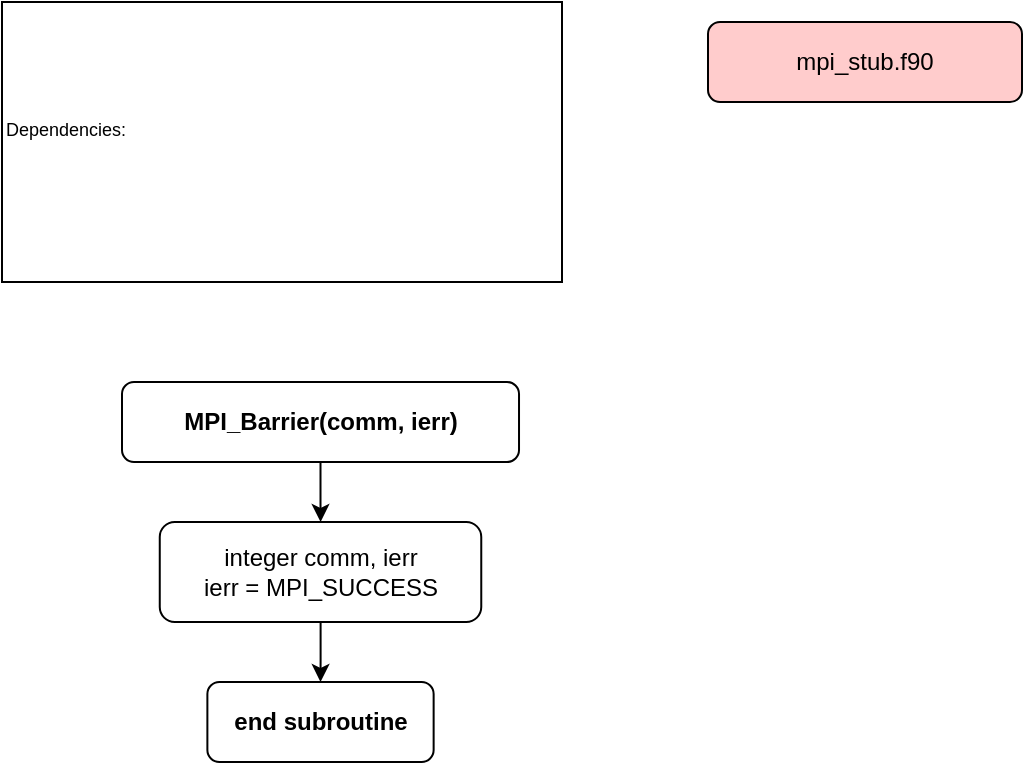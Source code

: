 <mxfile version="24.7.16">
  <diagram name="Page-1" id="PRd7FQZjsVaiXkbNxaNT">
    <mxGraphModel dx="1666" dy="749" grid="1" gridSize="10" guides="1" tooltips="1" connect="1" arrows="1" fold="1" page="1" pageScale="1" pageWidth="850" pageHeight="1100" math="0" shadow="0">
      <root>
        <mxCell id="0" />
        <mxCell id="1" parent="0" />
        <mxCell id="k_TeZD-Cbqsphx_-2Gbf-2" value="mpi_stub.f90" style="rounded=1;whiteSpace=wrap;html=1;fillColor=#FFCCCC;" parent="1" vertex="1">
          <mxGeometry x="373" y="30" width="157" height="40" as="geometry" />
        </mxCell>
        <mxCell id="k_TeZD-Cbqsphx_-2Gbf-3" value="&lt;div&gt;&lt;font style=&quot;font-size: 9px;&quot;&gt;Dependencies:&lt;/font&gt;&lt;/div&gt;&lt;div&gt;&lt;br&gt;&lt;/div&gt;" style="rounded=0;whiteSpace=wrap;html=1;align=left;" parent="1" vertex="1">
          <mxGeometry x="20" y="20" width="280" height="140" as="geometry" />
        </mxCell>
        <mxCell id="k_TeZD-Cbqsphx_-2Gbf-7" value="" style="edgeStyle=orthogonalEdgeStyle;rounded=0;orthogonalLoop=1;jettySize=auto;html=1;" parent="1" source="k_TeZD-Cbqsphx_-2Gbf-5" target="k_TeZD-Cbqsphx_-2Gbf-6" edge="1">
          <mxGeometry relative="1" as="geometry" />
        </mxCell>
        <mxCell id="k_TeZD-Cbqsphx_-2Gbf-5" value="MPI_Barrier(comm, ierr)" style="rounded=1;whiteSpace=wrap;html=1;fontStyle=1" parent="1" vertex="1">
          <mxGeometry x="80" y="210" width="198.51" height="40" as="geometry" />
        </mxCell>
        <mxCell id="k_TeZD-Cbqsphx_-2Gbf-9" style="edgeStyle=orthogonalEdgeStyle;rounded=0;orthogonalLoop=1;jettySize=auto;html=1;" parent="1" source="k_TeZD-Cbqsphx_-2Gbf-6" target="k_TeZD-Cbqsphx_-2Gbf-8" edge="1">
          <mxGeometry relative="1" as="geometry" />
        </mxCell>
        <mxCell id="k_TeZD-Cbqsphx_-2Gbf-6" value="&lt;div&gt;&lt;span style=&quot;font-weight: normal;&quot;&gt;integer comm, ierr&lt;/span&gt;&lt;/div&gt;&lt;div&gt;&lt;span style=&quot;background-color: initial; font-weight: normal;&quot;&gt;ierr = MPI_SUCCESS&lt;/span&gt;&lt;/div&gt;" style="whiteSpace=wrap;html=1;rounded=1;fontStyle=1;align=center;" parent="1" vertex="1">
          <mxGeometry x="98.88" y="280" width="160.75" height="50" as="geometry" />
        </mxCell>
        <mxCell id="k_TeZD-Cbqsphx_-2Gbf-8" value="end subroutine" style="whiteSpace=wrap;html=1;fillColor=#FFFFFF;rounded=1;fontStyle=1;" parent="1" vertex="1">
          <mxGeometry x="122.69" y="360" width="113.13" height="40" as="geometry" />
        </mxCell>
      </root>
    </mxGraphModel>
  </diagram>
</mxfile>
